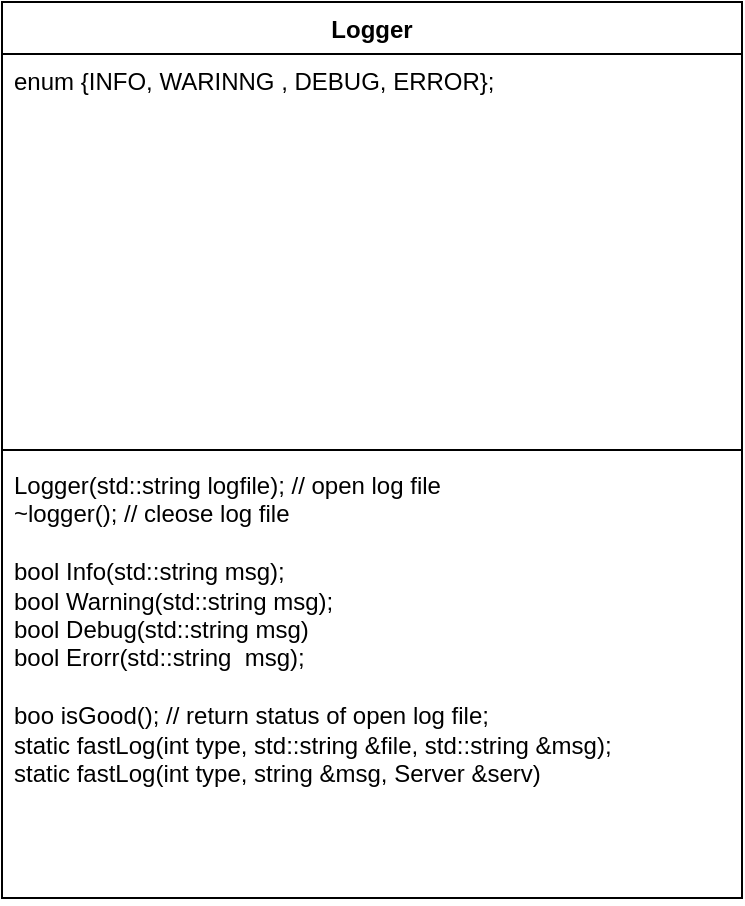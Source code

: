 <mxfile version="22.0.4" type="github">
  <diagram id="C5RBs43oDa-KdzZeNtuy" name="Page-1">
    <mxGraphModel dx="862" dy="1046" grid="1" gridSize="10" guides="1" tooltips="1" connect="1" arrows="1" fold="1" page="1" pageScale="1" pageWidth="827" pageHeight="1169" math="0" shadow="0">
      <root>
        <mxCell id="WIyWlLk6GJQsqaUBKTNV-0" />
        <mxCell id="WIyWlLk6GJQsqaUBKTNV-1" parent="WIyWlLk6GJQsqaUBKTNV-0" />
        <mxCell id="s840BUmLngLW0DSEi_o6-0" value="Logger" style="swimlane;fontStyle=1;align=center;verticalAlign=top;childLayout=stackLayout;horizontal=1;startSize=26;horizontalStack=0;resizeParent=1;resizeParentMax=0;resizeLast=0;collapsible=1;marginBottom=0;whiteSpace=wrap;html=1;" vertex="1" parent="WIyWlLk6GJQsqaUBKTNV-1">
          <mxGeometry x="250" y="40" width="370" height="448" as="geometry" />
        </mxCell>
        <mxCell id="s840BUmLngLW0DSEi_o6-1" value="enum {INFO, WARINNG , DEBUG, ERROR};" style="text;strokeColor=none;fillColor=none;align=left;verticalAlign=top;spacingLeft=4;spacingRight=4;overflow=hidden;rotatable=0;points=[[0,0.5],[1,0.5]];portConstraint=eastwest;whiteSpace=wrap;html=1;" vertex="1" parent="s840BUmLngLW0DSEi_o6-0">
          <mxGeometry y="26" width="370" height="194" as="geometry" />
        </mxCell>
        <mxCell id="s840BUmLngLW0DSEi_o6-2" value="" style="line;strokeWidth=1;fillColor=none;align=left;verticalAlign=middle;spacingTop=-1;spacingLeft=3;spacingRight=3;rotatable=0;labelPosition=right;points=[];portConstraint=eastwest;strokeColor=inherit;" vertex="1" parent="s840BUmLngLW0DSEi_o6-0">
          <mxGeometry y="220" width="370" height="8" as="geometry" />
        </mxCell>
        <mxCell id="s840BUmLngLW0DSEi_o6-3" value="Logger(std::string logfile); // open log file&amp;nbsp;&amp;nbsp;&lt;br&gt;~logger(); // cleose log file&amp;nbsp;&amp;nbsp;&lt;br&gt;&lt;br&gt;bool Info(std::string msg);&lt;br&gt;bool&amp;nbsp;Warning(std::string msg);&lt;br&gt;bool Debug(std::string msg)&lt;br&gt;bool Erorr(std::string&amp;nbsp; msg);&lt;br&gt;&lt;br&gt;boo isGood(); // return status of open log file;&amp;nbsp;&lt;br&gt;static fastLog(int type, std::string &amp;amp;file, std::string &amp;amp;msg);&lt;br&gt;static fastLog(int type, string &amp;amp;msg, Server &amp;amp;serv)" style="text;strokeColor=none;fillColor=none;align=left;verticalAlign=top;spacingLeft=4;spacingRight=4;overflow=hidden;rotatable=0;points=[[0,0.5],[1,0.5]];portConstraint=eastwest;whiteSpace=wrap;html=1;" vertex="1" parent="s840BUmLngLW0DSEi_o6-0">
          <mxGeometry y="228" width="370" height="220" as="geometry" />
        </mxCell>
      </root>
    </mxGraphModel>
  </diagram>
</mxfile>
